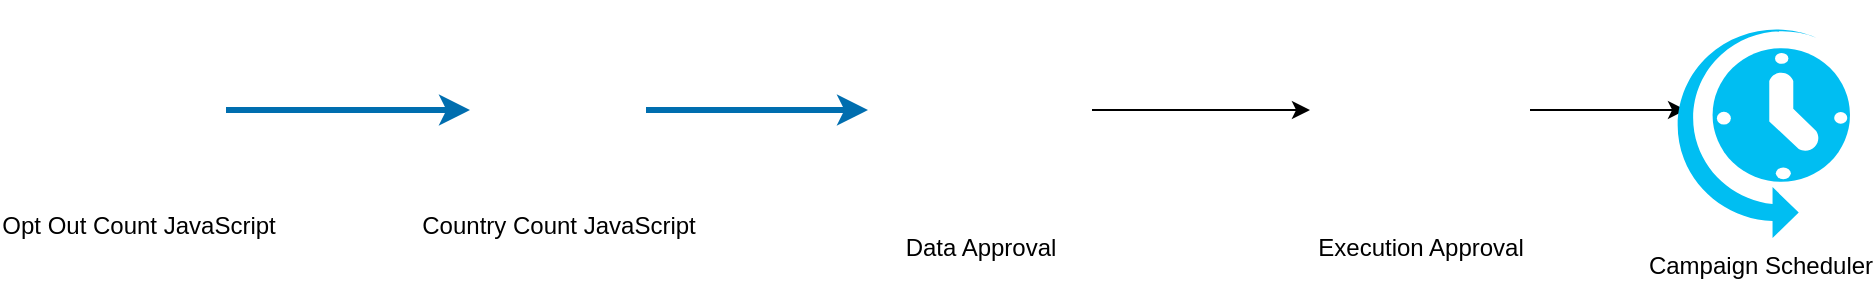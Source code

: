 <mxfile version="13.5.1" type="github">
  <diagram id="31b32b95-0358-9bc7-6ba0-a27c054ed1a7" name="Page-1">
    <mxGraphModel dx="2249" dy="762" grid="1" gridSize="10" guides="1" tooltips="1" connect="1" arrows="1" fold="1" page="1" pageScale="1" pageWidth="827" pageHeight="1169" background="#ffffff" math="0" shadow="0">
      <root>
        <mxCell id="0" />
        <mxCell id="1" parent="0" />
        <mxCell id="rQceNf_5XOFKksLvS2tI-96" style="edgeStyle=orthogonalEdgeStyle;rounded=0;orthogonalLoop=1;jettySize=auto;html=1;fillColor=#1ba1e2;strokeColor=#006EAF;strokeWidth=3;" edge="1" parent="1" source="rQceNf_5XOFKksLvS2tI-95" target="rQceNf_5XOFKksLvS2tI-99">
          <mxGeometry relative="1" as="geometry">
            <mxPoint x="-510" y="244" as="targetPoint" />
            <Array as="points" />
          </mxGeometry>
        </mxCell>
        <mxCell id="rQceNf_5XOFKksLvS2tI-95" value="Opt Out Count JavaScript" style="shape=image;html=1;verticalAlign=top;verticalLabelPosition=bottom;labelBackgroundColor=#ffffff;imageAspect=0;aspect=fixed;image=https://cdn4.iconfinder.com/data/icons/file-names-25/512/1-128.png" vertex="1" parent="1">
          <mxGeometry x="-730" y="200" width="88" height="88" as="geometry" />
        </mxCell>
        <mxCell id="rQceNf_5XOFKksLvS2tI-101" style="edgeStyle=orthogonalEdgeStyle;rounded=0;orthogonalLoop=1;jettySize=auto;html=1;strokeWidth=3;fillColor=#1ba1e2;strokeColor=#006EAF;" edge="1" parent="1" source="rQceNf_5XOFKksLvS2tI-99" target="rQceNf_5XOFKksLvS2tI-100">
          <mxGeometry relative="1" as="geometry" />
        </mxCell>
        <mxCell id="rQceNf_5XOFKksLvS2tI-99" value="Country Count JavaScript" style="shape=image;html=1;verticalAlign=top;verticalLabelPosition=bottom;labelBackgroundColor=#ffffff;imageAspect=0;aspect=fixed;image=https://cdn4.iconfinder.com/data/icons/file-names-25/512/1-128.png" vertex="1" parent="1">
          <mxGeometry x="-520" y="200" width="88" height="88" as="geometry" />
        </mxCell>
        <mxCell id="rQceNf_5XOFKksLvS2tI-102" style="edgeStyle=orthogonalEdgeStyle;rounded=0;orthogonalLoop=1;jettySize=auto;html=1;" edge="1" parent="1" source="rQceNf_5XOFKksLvS2tI-100" target="rQceNf_5XOFKksLvS2tI-103">
          <mxGeometry relative="1" as="geometry">
            <mxPoint x="-120" y="245" as="targetPoint" />
          </mxGeometry>
        </mxCell>
        <mxCell id="rQceNf_5XOFKksLvS2tI-100" value="Data Approval" style="shape=image;html=1;verticalAlign=top;verticalLabelPosition=bottom;labelBackgroundColor=#ffffff;imageAspect=0;aspect=fixed;image=https://cdn1.iconfinder.com/data/icons/handy-vol-1-2/128/handyArtboard_13-128.png;sketch=0;perimeterSpacing=1;" vertex="1" parent="1">
          <mxGeometry x="-320" y="189" width="110" height="110" as="geometry" />
        </mxCell>
        <mxCell id="rQceNf_5XOFKksLvS2tI-108" style="edgeStyle=orthogonalEdgeStyle;rounded=0;orthogonalLoop=1;jettySize=auto;html=1;entryX=0.089;entryY=0.407;entryDx=0;entryDy=0;entryPerimeter=0;" edge="1" parent="1" source="rQceNf_5XOFKksLvS2tI-103" target="rQceNf_5XOFKksLvS2tI-107">
          <mxGeometry relative="1" as="geometry" />
        </mxCell>
        <mxCell id="rQceNf_5XOFKksLvS2tI-103" value="Execution Approval" style="shape=image;html=1;verticalAlign=top;verticalLabelPosition=bottom;labelBackgroundColor=#ffffff;imageAspect=0;aspect=fixed;image=https://cdn1.iconfinder.com/data/icons/handy-vol-1-2/128/handyArtboard_13-128.png" vertex="1" parent="1">
          <mxGeometry x="-100" y="189" width="110" height="110" as="geometry" />
        </mxCell>
        <mxCell id="rQceNf_5XOFKksLvS2tI-107" value="Campaign Scheduler" style="verticalLabelPosition=bottom;html=1;verticalAlign=top;align=center;strokeColor=none;fillColor=#00BEF2;shape=mxgraph.azure.scheduler;pointerEvents=1;" vertex="1" parent="1">
          <mxGeometry x="80" y="200" width="90" height="108" as="geometry" />
        </mxCell>
      </root>
    </mxGraphModel>
  </diagram>
</mxfile>
